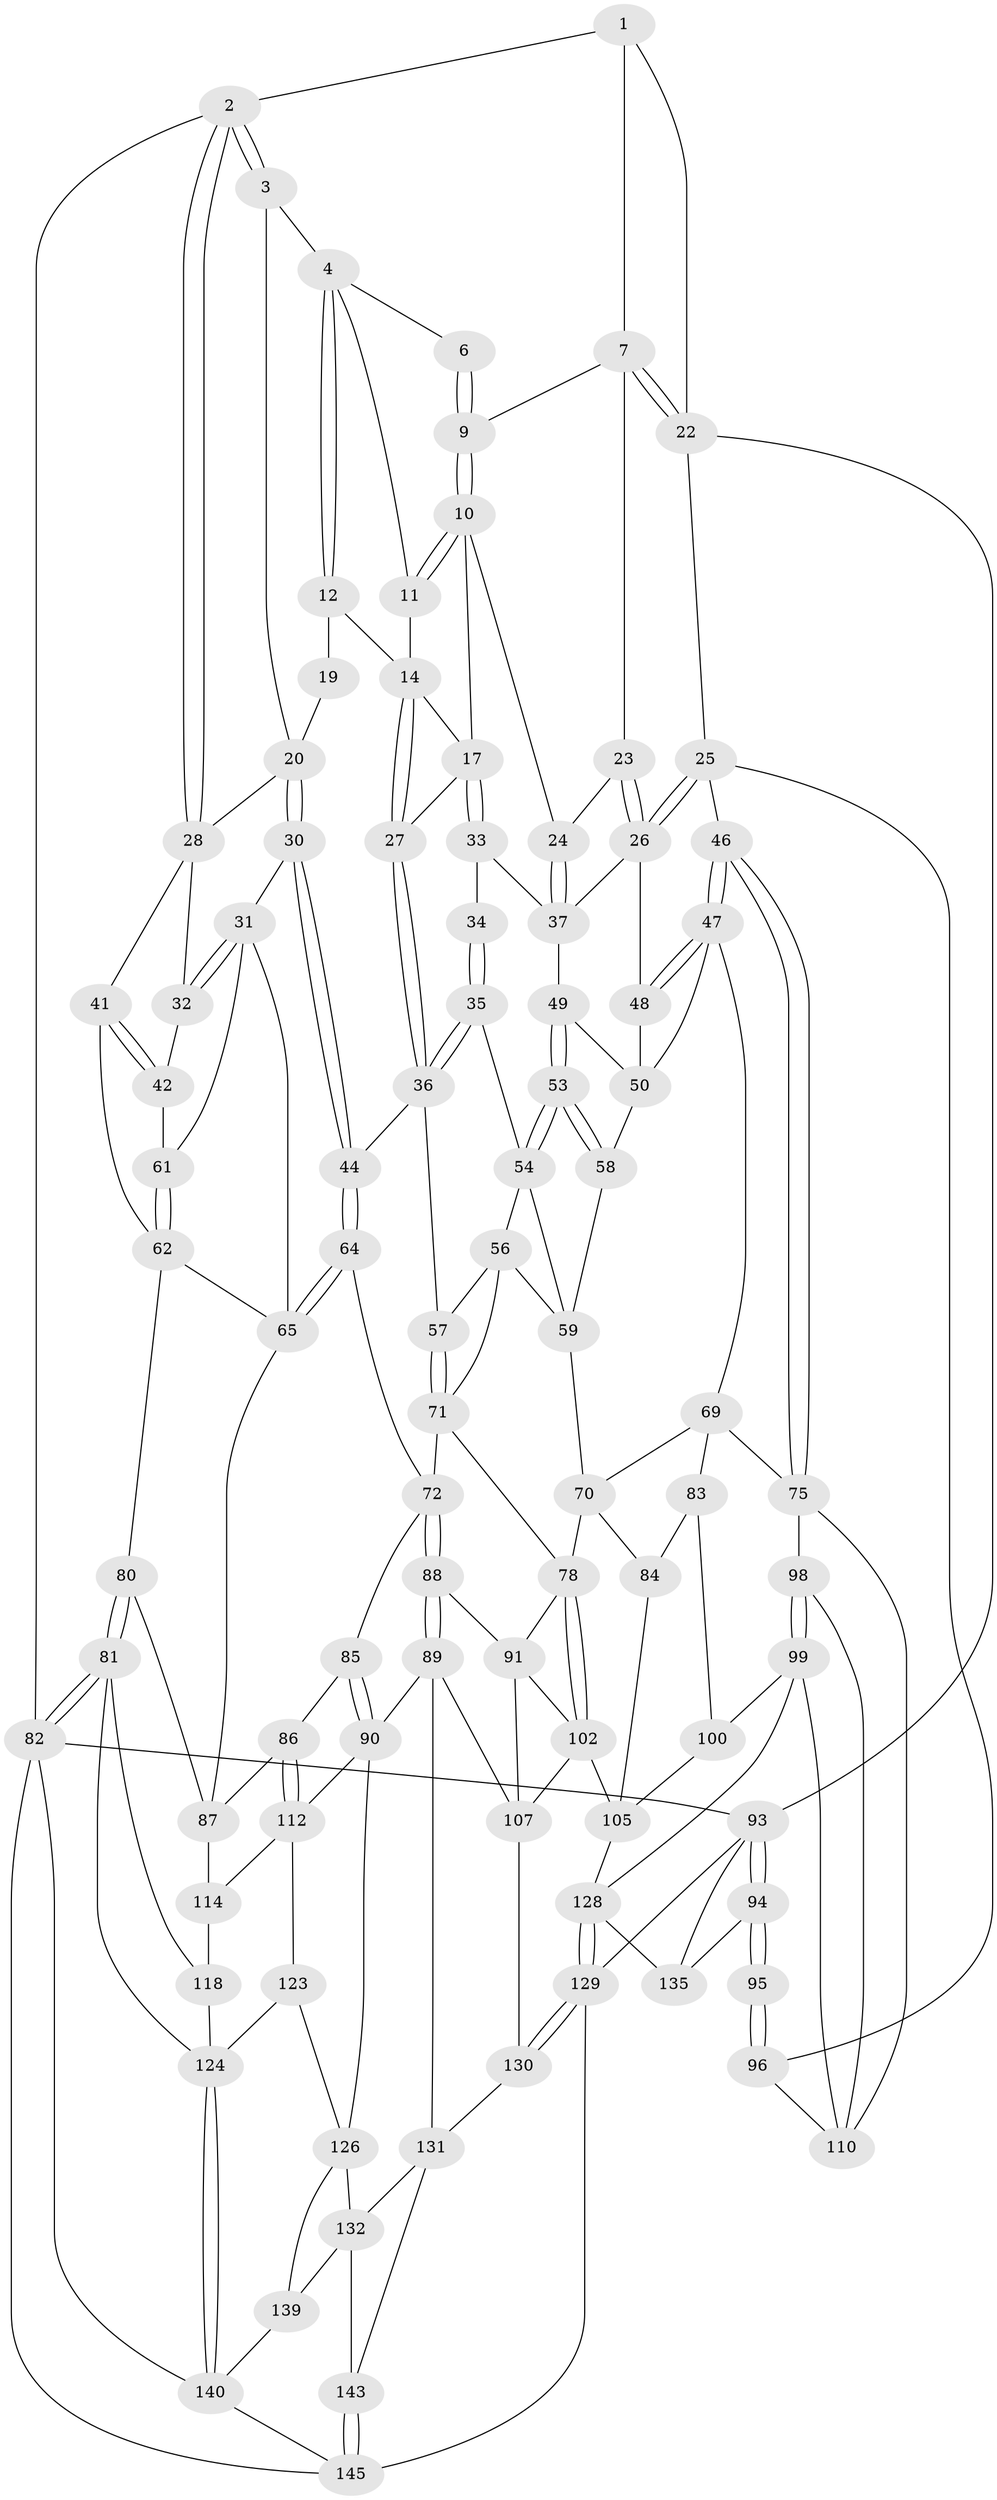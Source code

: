 // Generated by graph-tools (version 1.1) at 2025/52/02/27/25 19:52:35]
// undirected, 92 vertices, 205 edges
graph export_dot {
graph [start="1"]
  node [color=gray90,style=filled];
  1 [pos="+0.7876632047757246+0"];
  2 [pos="+0+0"];
  3 [pos="+0.15233802646128694+0"];
  4 [pos="+0.18463177339542897+0",super="+5"];
  6 [pos="+0.7773152357073456+0"];
  7 [pos="+0.995655336478326+0.13082163398785862",super="+8"];
  9 [pos="+0.8240627789946473+0.09458101323697622"];
  10 [pos="+0.7320741626808208+0.178310769321127",super="+16"];
  11 [pos="+0.592003030074423+0"];
  12 [pos="+0.22228274607892576+0",super="+13"];
  14 [pos="+0.44026642875779265+0.20519568261012414",super="+15"];
  17 [pos="+0.6567640303999085+0.20588441304973865",super="+18"];
  19 [pos="+0.2522814048931006+0.19822572391925194"];
  20 [pos="+0.23769858431393254+0.22439979343421979",super="+21"];
  22 [pos="+1+0.24577361046996982"];
  23 [pos="+0.8632749111735928+0.2053967800579271"];
  24 [pos="+0.7566229957938002+0.233628659250548"];
  25 [pos="+1+0.3378839462406881",super="+45"];
  26 [pos="+0.8825424300241991+0.2420891963379194",super="+40"];
  27 [pos="+0.46171987559406064+0.25773957067365316"];
  28 [pos="+0+0",super="+29"];
  30 [pos="+0.2306657739618476+0.31630508650655303"];
  31 [pos="+0.22719903829157143+0.3182133160412372",super="+60"];
  32 [pos="+0.09057722381105461+0.25235184210430894"];
  33 [pos="+0.6477146938258963+0.24617948295471254",super="+39"];
  34 [pos="+0.6085515726019738+0.2949453047914589"];
  35 [pos="+0.5958457221388219+0.3072295795290779"];
  36 [pos="+0.4628813407709406+0.2793488749863087",super="+43"];
  37 [pos="+0.7577944513729316+0.2815381950154764",super="+38"];
  41 [pos="+0+0.268294208530666"];
  42 [pos="+0+0.29289271174860215"];
  44 [pos="+0.3877980850735568+0.37887658339165614"];
  46 [pos="+1+0.4600392842528411"];
  47 [pos="+0.9690751368040933+0.4388253267975534",super="+51"];
  48 [pos="+0.8597237534850151+0.3015816989553893"];
  49 [pos="+0.7433837237206627+0.32999173898665324"];
  50 [pos="+0.842652172881672+0.31795618011189175",super="+52"];
  53 [pos="+0.740605564778596+0.34476353989665975"];
  54 [pos="+0.6208816664552296+0.34519683793711314",super="+55"];
  56 [pos="+0.5811934966320038+0.43053516867074626",super="+68"];
  57 [pos="+0.4178692654339406+0.37653813171704387"];
  58 [pos="+0.7481756814505764+0.3709492425005806"];
  59 [pos="+0.6842768712708627+0.42701674232158426",super="+67"];
  61 [pos="+0.09366301304439409+0.36247016597011394"];
  62 [pos="+0.06331612141144419+0.49822968702038195",super="+63"];
  64 [pos="+0.28095899755585424+0.5213572084773936"];
  65 [pos="+0.17617678298825679+0.5257999959883497",super="+66"];
  69 [pos="+0.7843873978067988+0.5222925867723387",super="+76"];
  70 [pos="+0.6749385965418541+0.5250462647713195",super="+77"];
  71 [pos="+0.4620159593359643+0.509681824637674",super="+74"];
  72 [pos="+0.34285889618677867+0.5800258539318552",super="+73"];
  75 [pos="+0.8999262939140478+0.6279057766242028",super="+97"];
  78 [pos="+0.5401390316015243+0.6373765549261978",super="+79"];
  80 [pos="+0+0.6078498866815429"];
  81 [pos="+0+0.9613250035985558",super="+119"];
  82 [pos="+0+1",super="+141"];
  83 [pos="+0.792340385916092+0.6258144906317682",super="+101"];
  84 [pos="+0.6854916464477996+0.6381043573561354",super="+104"];
  85 [pos="+0.25799368882006357+0.679025718661648"];
  86 [pos="+0.22330091045345066+0.6612226782875535"];
  87 [pos="+0.14331737150166635+0.6091281773006276",super="+92"];
  88 [pos="+0.3738025186650498+0.6376846874165762"];
  89 [pos="+0.3287321512099156+0.721684892242943",super="+108"];
  90 [pos="+0.3011687290353541+0.7280887257624349",super="+117"];
  91 [pos="+0.42142848598599125+0.6360613769167915",super="+103"];
  93 [pos="+1+1",super="+146"];
  94 [pos="+1+1",super="+134"];
  95 [pos="+1+1",super="+133"];
  96 [pos="+1+0.6727057164126161",super="+109"];
  98 [pos="+0.8413187360912767+0.7382754032176031"];
  99 [pos="+0.8188916513684588+0.755971166305559",super="+121"];
  100 [pos="+0.7912950325078771+0.7303855807612223"];
  102 [pos="+0.542102153537036+0.6492821659103339",super="+106"];
  105 [pos="+0.6432243941311308+0.7345783125639443",super="+120"];
  107 [pos="+0.4444416222819973+0.7321359086566159",super="+116"];
  110 [pos="+0.9555989843894314+0.7410464311064932",super="+111"];
  112 [pos="+0.19450700906650706+0.7400387880896275",super="+113"];
  114 [pos="+0.1280574002587356+0.7306156557296113",super="+115"];
  118 [pos="+0.03368626292660938+0.7586388301911238",super="+122"];
  123 [pos="+0.20335236270577678+0.8375922370085209"];
  124 [pos="+0.10017517609769055+0.8599758724611379",super="+125"];
  126 [pos="+0.2626384997865732+0.8239169197621998",super="+127"];
  128 [pos="+0.6873147777361454+0.8646129556229208",super="+136"];
  129 [pos="+0.6268530713216859+0.9184038890504961",super="+144"];
  130 [pos="+0.5143559006986769+0.8536826434215082"];
  131 [pos="+0.4145527503696204+0.856176733679639",super="+137"];
  132 [pos="+0.33910406456964515+0.8674067283467561",super="+138"];
  135 [pos="+0.8321668903607371+0.8771231458737225"];
  139 [pos="+0.22485589602754424+0.9278867493036803"];
  140 [pos="+0.11008349554297553+0.8959672521932727",super="+142"];
  143 [pos="+0.41108897563567415+1"];
  145 [pos="+0.4256270417241511+1",super="+147"];
  1 -- 2;
  1 -- 7;
  1 -- 22;
  2 -- 3;
  2 -- 3;
  2 -- 28;
  2 -- 28;
  2 -- 82;
  3 -- 4;
  3 -- 20;
  4 -- 12;
  4 -- 12;
  4 -- 11;
  4 -- 6;
  6 -- 9;
  6 -- 9;
  7 -- 22;
  7 -- 22;
  7 -- 9;
  7 -- 23;
  9 -- 10;
  9 -- 10;
  10 -- 11;
  10 -- 11;
  10 -- 24;
  10 -- 17;
  11 -- 14;
  12 -- 19 [weight=2];
  12 -- 14;
  14 -- 27;
  14 -- 27;
  14 -- 17;
  17 -- 33;
  17 -- 33;
  17 -- 27;
  19 -- 20;
  20 -- 30;
  20 -- 30;
  20 -- 28;
  22 -- 25;
  22 -- 93;
  23 -- 24;
  23 -- 26;
  23 -- 26;
  24 -- 37;
  24 -- 37;
  25 -- 26;
  25 -- 26;
  25 -- 96;
  25 -- 46;
  26 -- 48;
  26 -- 37;
  27 -- 36;
  27 -- 36;
  28 -- 41;
  28 -- 32;
  30 -- 31;
  30 -- 44;
  30 -- 44;
  31 -- 32;
  31 -- 32;
  31 -- 65;
  31 -- 61;
  32 -- 42;
  33 -- 34 [weight=2];
  33 -- 37;
  34 -- 35;
  34 -- 35;
  35 -- 36;
  35 -- 36;
  35 -- 54;
  36 -- 57;
  36 -- 44;
  37 -- 49;
  41 -- 42;
  41 -- 42;
  41 -- 62;
  42 -- 61;
  44 -- 64;
  44 -- 64;
  46 -- 47;
  46 -- 47;
  46 -- 75;
  46 -- 75;
  47 -- 48;
  47 -- 48;
  47 -- 69;
  47 -- 50;
  48 -- 50;
  49 -- 50;
  49 -- 53;
  49 -- 53;
  50 -- 58;
  53 -- 54;
  53 -- 54;
  53 -- 58;
  53 -- 58;
  54 -- 56;
  54 -- 59;
  56 -- 57;
  56 -- 71;
  56 -- 59;
  57 -- 71;
  57 -- 71;
  58 -- 59;
  59 -- 70;
  61 -- 62;
  61 -- 62;
  62 -- 65;
  62 -- 80;
  64 -- 65;
  64 -- 65;
  64 -- 72;
  65 -- 87;
  69 -- 70;
  69 -- 83;
  69 -- 75;
  70 -- 78;
  70 -- 84;
  71 -- 72;
  71 -- 78;
  72 -- 88;
  72 -- 88;
  72 -- 85;
  75 -- 98;
  75 -- 110;
  78 -- 102;
  78 -- 102;
  78 -- 91;
  80 -- 81;
  80 -- 81;
  80 -- 87;
  81 -- 82;
  81 -- 82;
  81 -- 124;
  81 -- 118;
  82 -- 93;
  82 -- 145;
  82 -- 140;
  83 -- 84 [weight=2];
  83 -- 100;
  84 -- 105;
  85 -- 86;
  85 -- 90;
  85 -- 90;
  86 -- 87;
  86 -- 112;
  86 -- 112;
  87 -- 114;
  88 -- 89;
  88 -- 89;
  88 -- 91;
  89 -- 90;
  89 -- 107;
  89 -- 131;
  90 -- 112;
  90 -- 126;
  91 -- 107;
  91 -- 102;
  93 -- 94;
  93 -- 94;
  93 -- 135;
  93 -- 129;
  94 -- 95 [weight=2];
  94 -- 95;
  94 -- 135;
  95 -- 96 [weight=2];
  95 -- 96;
  96 -- 110;
  98 -- 99;
  98 -- 99;
  98 -- 110;
  99 -- 100;
  99 -- 110;
  99 -- 128;
  100 -- 105;
  102 -- 105;
  102 -- 107;
  105 -- 128;
  107 -- 130;
  112 -- 114;
  112 -- 123;
  114 -- 118 [weight=2];
  118 -- 124;
  123 -- 124;
  123 -- 126;
  124 -- 140;
  124 -- 140;
  126 -- 132;
  126 -- 139;
  128 -- 129;
  128 -- 129;
  128 -- 135;
  129 -- 130;
  129 -- 130;
  129 -- 145;
  130 -- 131;
  131 -- 132;
  131 -- 143;
  132 -- 139;
  132 -- 143;
  139 -- 140;
  140 -- 145;
  143 -- 145;
  143 -- 145;
}
